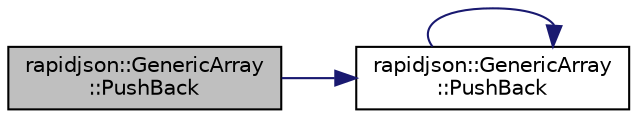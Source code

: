 digraph "rapidjson::GenericArray::PushBack"
{
 // INTERACTIVE_SVG=YES
 // LATEX_PDF_SIZE
  edge [fontname="Helvetica",fontsize="10",labelfontname="Helvetica",labelfontsize="10"];
  node [fontname="Helvetica",fontsize="10",shape=record];
  rankdir="LR";
  Node30 [label="rapidjson::GenericArray\l::PushBack",height=0.2,width=0.4,color="black", fillcolor="grey75", style="filled", fontcolor="black",tooltip=" "];
  Node30 -> Node31 [color="midnightblue",fontsize="10",style="solid",fontname="Helvetica"];
  Node31 [label="rapidjson::GenericArray\l::PushBack",height=0.2,width=0.4,color="black", fillcolor="white", style="filled",URL="$classrapidjson_1_1_generic_array.html#a0bcd130448a9d68303523df7b22dc452",tooltip=" "];
  Node31 -> Node31 [color="midnightblue",fontsize="10",style="solid",fontname="Helvetica"];
}
